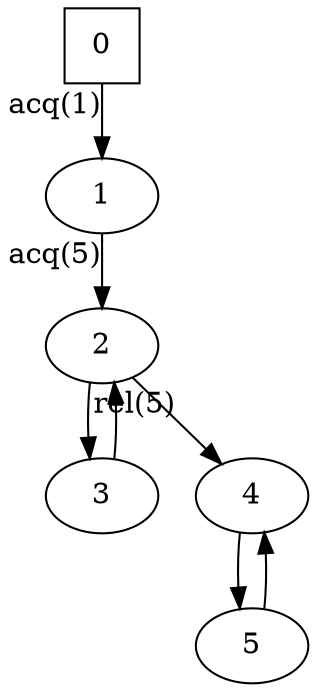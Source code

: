 digraph auto_2{
0[shape=square];
1;
2;
3;
4;
5;
2 -> 3;
2 -> 4[xlabel="rel(5)"];
3 -> 2;
4 -> 5;
5 -> 4;
1 -> 2[xlabel="acq(5)"];
0 -> 1[xlabel="acq(1)"];
}
